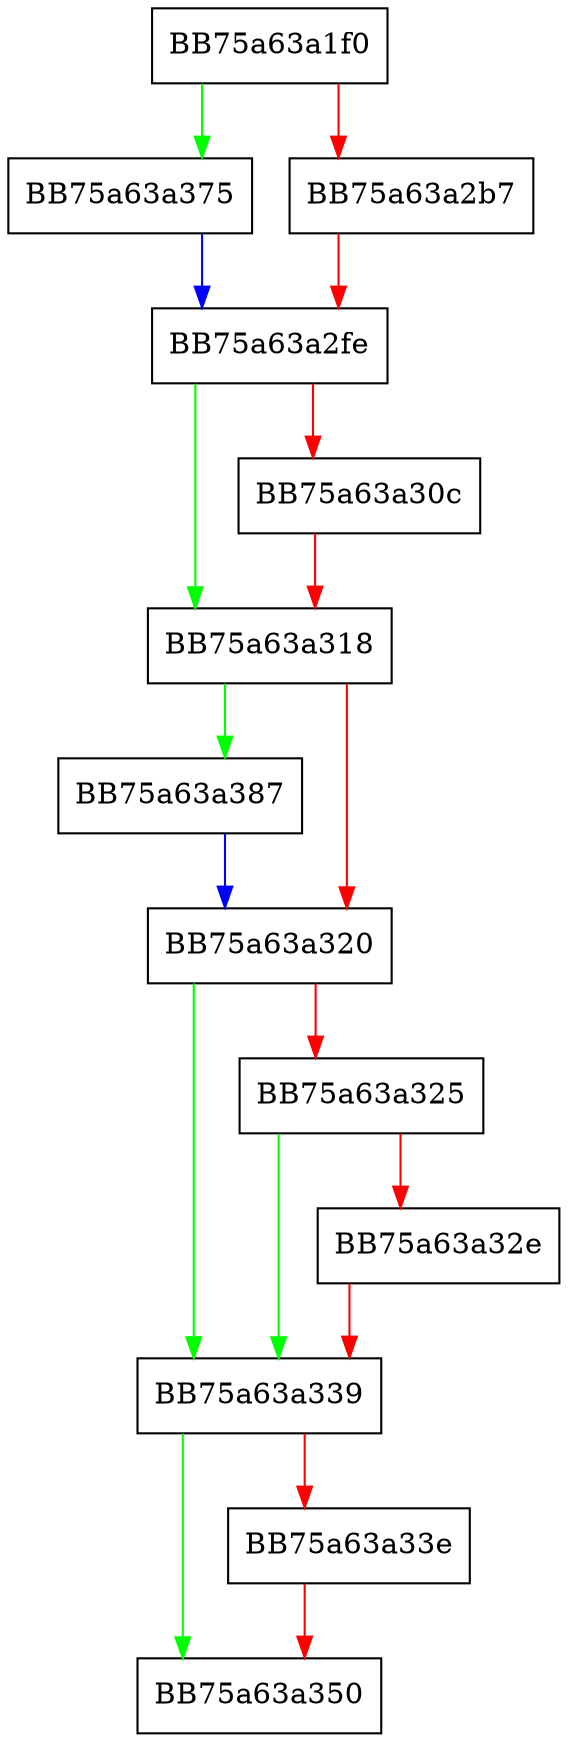 digraph _get_this_config {
  node [shape="box"];
  graph [splines=ortho];
  BB75a63a1f0 -> BB75a63a375 [color="green"];
  BB75a63a1f0 -> BB75a63a2b7 [color="red"];
  BB75a63a2b7 -> BB75a63a2fe [color="red"];
  BB75a63a2fe -> BB75a63a318 [color="green"];
  BB75a63a2fe -> BB75a63a30c [color="red"];
  BB75a63a30c -> BB75a63a318 [color="red"];
  BB75a63a318 -> BB75a63a387 [color="green"];
  BB75a63a318 -> BB75a63a320 [color="red"];
  BB75a63a320 -> BB75a63a339 [color="green"];
  BB75a63a320 -> BB75a63a325 [color="red"];
  BB75a63a325 -> BB75a63a339 [color="green"];
  BB75a63a325 -> BB75a63a32e [color="red"];
  BB75a63a32e -> BB75a63a339 [color="red"];
  BB75a63a339 -> BB75a63a350 [color="green"];
  BB75a63a339 -> BB75a63a33e [color="red"];
  BB75a63a33e -> BB75a63a350 [color="red"];
  BB75a63a375 -> BB75a63a2fe [color="blue"];
  BB75a63a387 -> BB75a63a320 [color="blue"];
}